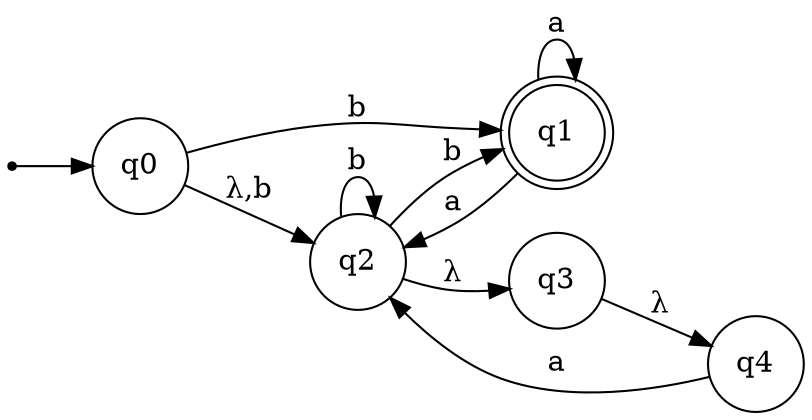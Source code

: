 digraph {
    rankdir = LR;
    node [shape = circle];
    inic [shape=point];

    inic -> q0;

    q2 -> q1 [label="b"]
    q2 -> q2 [label="b"]
    q2 -> q3 [label="λ"]
    q0 -> q1 [label="b"]
    q0 -> q2 [label="λ,b"]
    // q0 -> q2 [label="b"]
    q1 -> q1 [label="a"]
    q1 -> q2 [label="a"]
    q3 -> q4 [label="λ"]
    q4 -> q2 [label="a"]

    q1 [shape=doublecircle];
}
